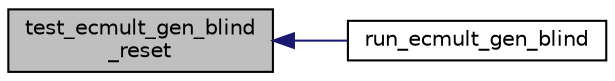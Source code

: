 digraph "test_ecmult_gen_blind_reset"
{
  edge [fontname="Helvetica",fontsize="10",labelfontname="Helvetica",labelfontsize="10"];
  node [fontname="Helvetica",fontsize="10",shape=record];
  rankdir="LR";
  Node218 [label="test_ecmult_gen_blind\l_reset",height=0.2,width=0.4,color="black", fillcolor="grey75", style="filled", fontcolor="black"];
  Node218 -> Node219 [dir="back",color="midnightblue",fontsize="10",style="solid",fontname="Helvetica"];
  Node219 [label="run_ecmult_gen_blind",height=0.2,width=0.4,color="black", fillcolor="white", style="filled",URL="$tests_8c.html#ac3003b8a1d7eed5ebb0497a3f0dd97b6"];
}
